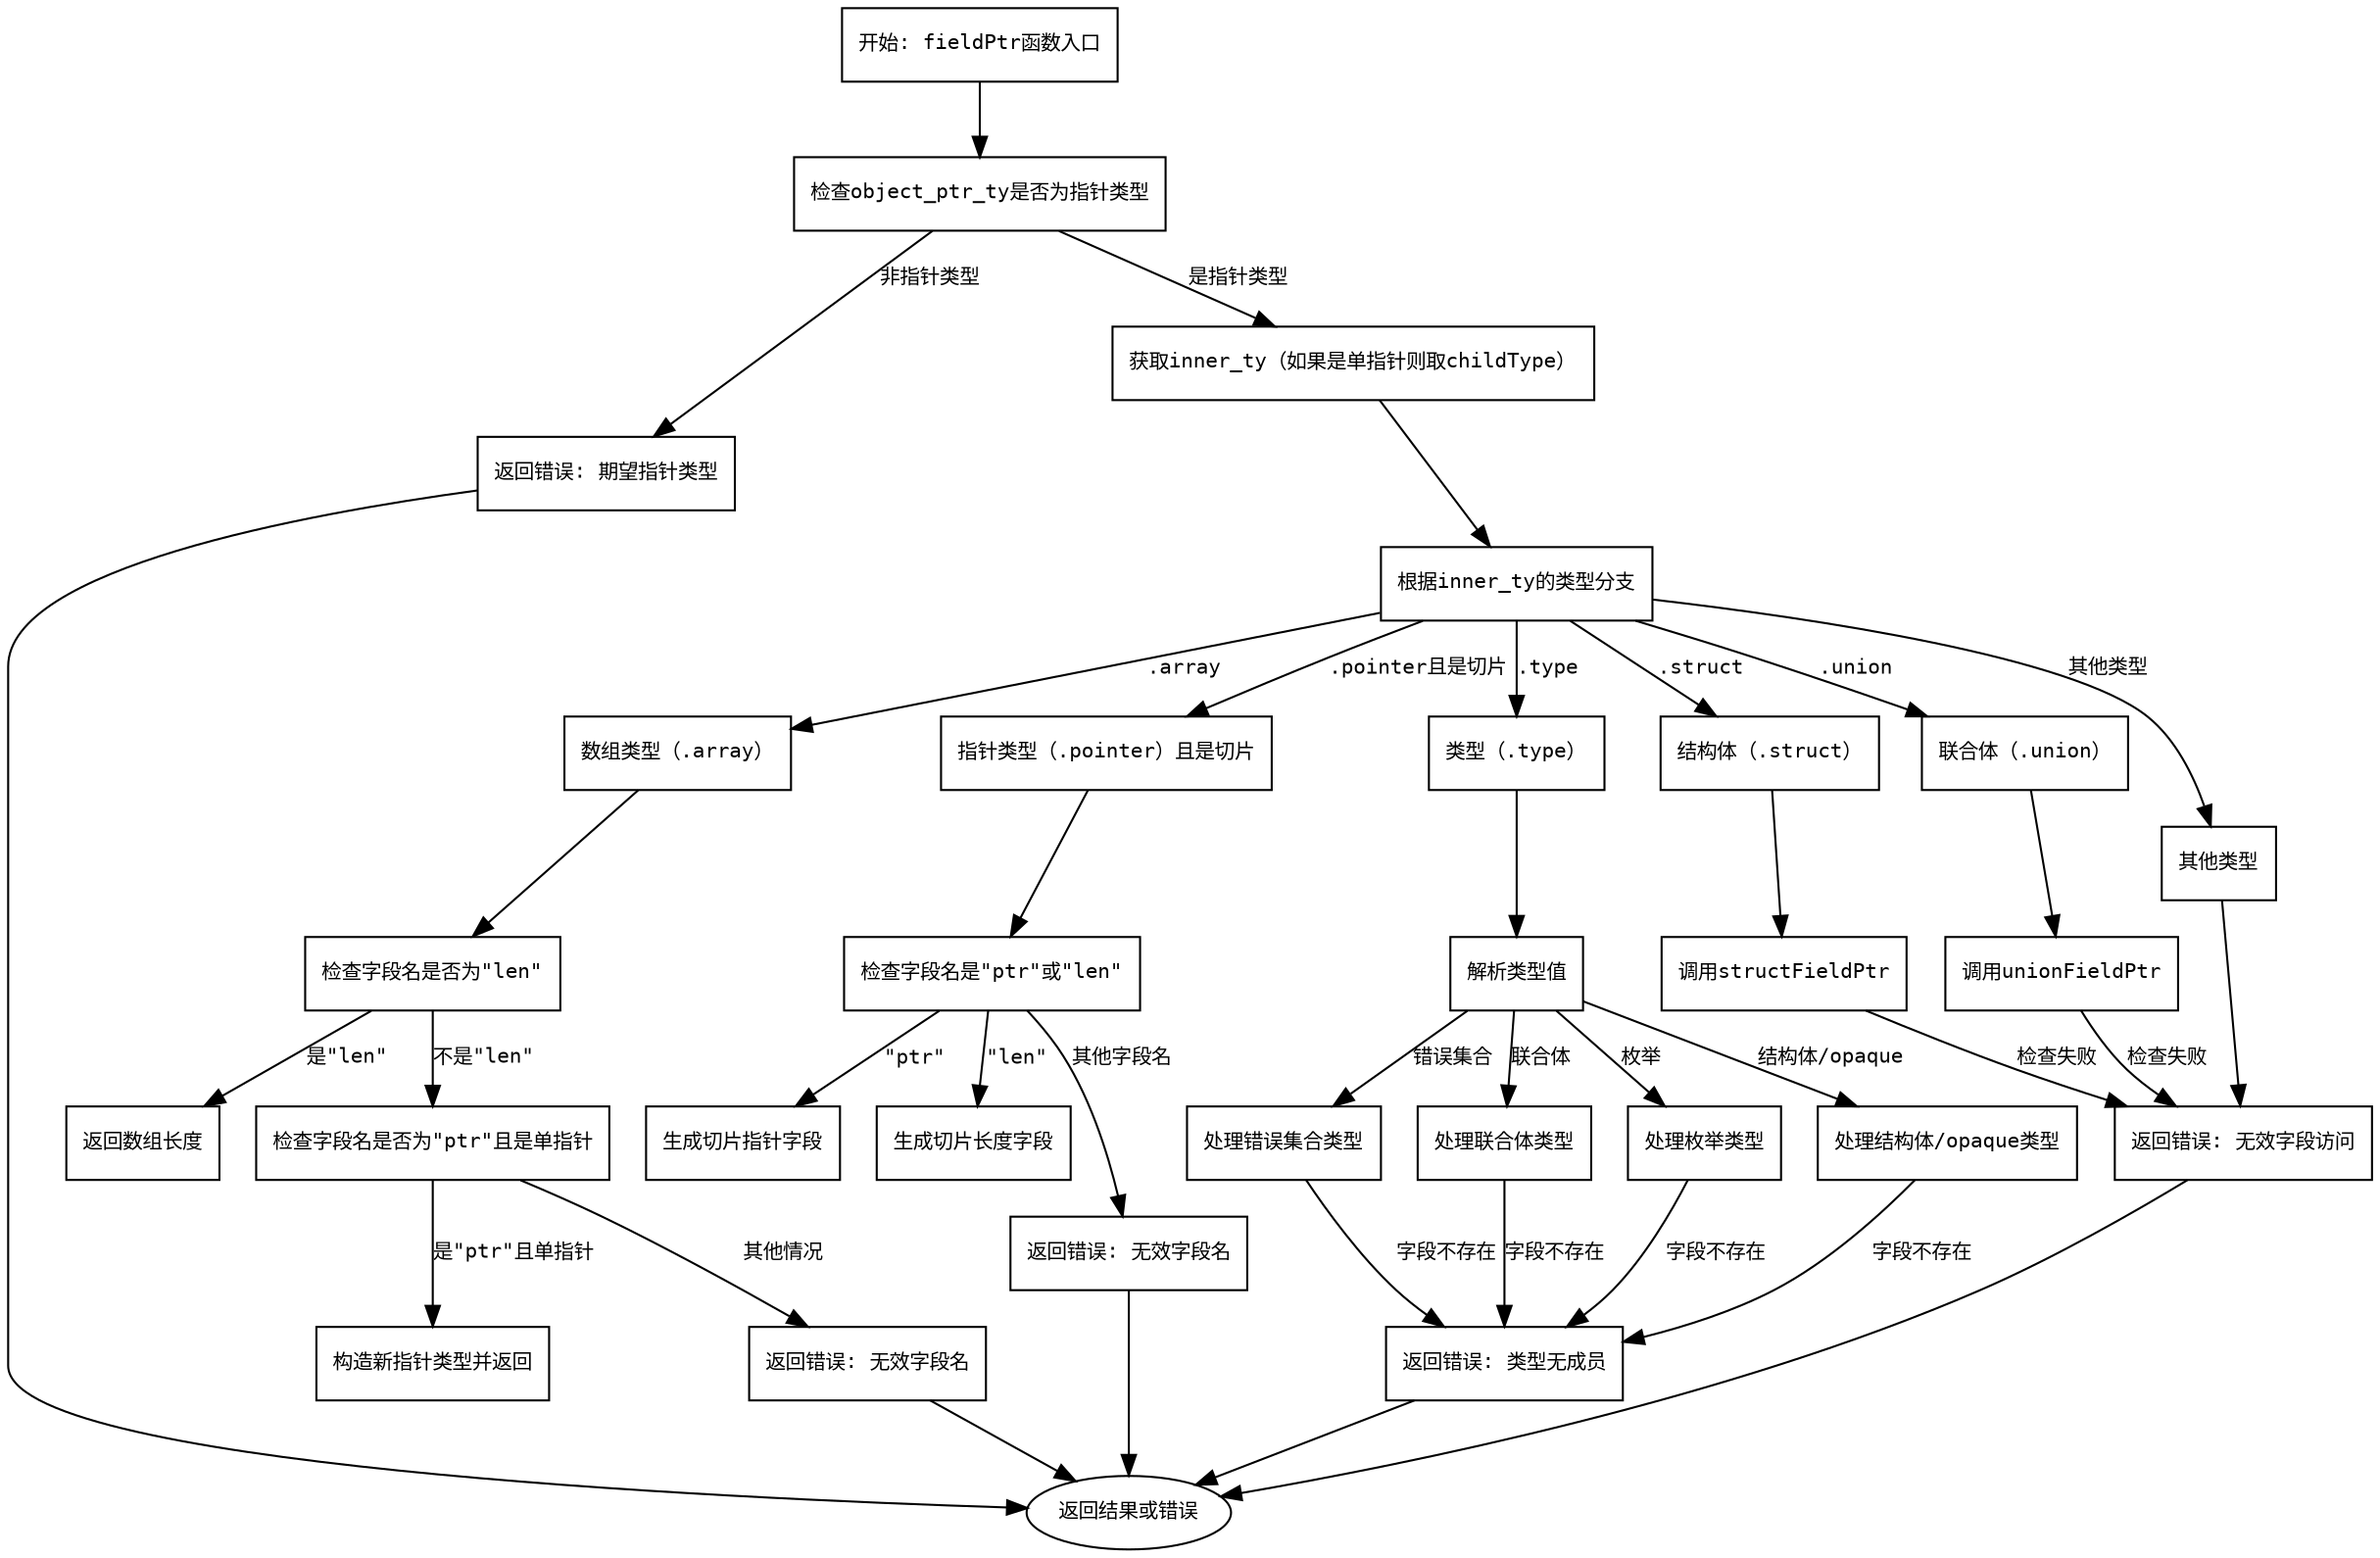 
digraph fieldPtr_flowchart {
    node [shape=rectangle, fontname="Courier", fontsize=10];
    edge [fontname="Courier", fontsize=10];

    start [label="开始: fieldPtr函数入口"];
    check_ptr_type [label="检查object_ptr_ty是否为指针类型"];
    error_ptr_expected [label="返回错误: 期望指针类型"];
    get_inner_ty [label="获取inner_ty（如果是单指针则取childType）"];
    switch_type [label="根据inner_ty的类型分支"];

    // Array分支
    array_case [label="数组类型（.array）"];
    check_len [label="检查字段名是否为\"len\""];
    return_len [label="返回数组长度"];
    check_ptr_field [label="检查字段名是否为\"ptr\"且是单指针"];
    create_ptr_type [label="构造新指针类型并返回"];
    array_error [label="返回错误: 无效字段名"];

    // Slice指针分支
    pointer_case [label="指针类型（.pointer）且是切片"];
    check_slice_ptr [label="检查字段名是\"ptr\"或\"len\""];
    create_slice_ptr [label="生成切片指针字段"];
    create_slice_len [label="生成切片长度字段"];
    slice_error [label="返回错误: 无效字段名"];

    // Type分支
    type_case [label="类型（.type）"];
    resolve_type_value [label="解析类型值"];
    handle_error_set [label="处理错误集合类型"];
    handle_union [label="处理联合体类型"];
    handle_enum [label="处理枚举类型"];
    handle_struct [label="处理结构体/opaque类型"];
    type_error [label="返回错误: 类型无成员"];

    // 结构体/联合体分支
    struct_case [label="结构体（.struct）"];
    union_case [label="联合体（.union）"];
    get_struct_field [label="调用structFieldPtr"];
    get_union_field [label="调用unionFieldPtr"];

    // 默认分支
    default_case [label="其他类型"];
    invalid_access [label="返回错误: 无效字段访问"];

    // 连接节点
    start -> check_ptr_type;
    check_ptr_type -> error_ptr_expected [label="非指针类型"];
    check_ptr_type -> get_inner_ty [label="是指针类型"];
    get_inner_ty -> switch_type;

    switch_type -> array_case [label=".array"];
    array_case -> check_len;
    check_len -> return_len [label="是\"len\""];
    check_len -> check_ptr_field [label="不是\"len\""];
    check_ptr_field -> create_ptr_type [label="是\"ptr\"且单指针"];
    check_ptr_field -> array_error [label="其他情况"];
    
    switch_type -> pointer_case [label=".pointer且是切片"];
    pointer_case -> check_slice_ptr;
    check_slice_ptr -> create_slice_ptr [label="\"ptr\""];
    check_slice_ptr -> create_slice_len [label="\"len\""];
    check_slice_ptr -> slice_error [label="其他字段名"];

    switch_type -> type_case [label=".type"];
    type_case -> resolve_type_value;
    resolve_type_value -> handle_error_set [label="错误集合"];
    resolve_type_value -> handle_union [label="联合体"];
    resolve_type_value -> handle_enum [label="枚举"];
    resolve_type_value -> handle_struct [label="结构体/opaque"];
    handle_error_set -> type_error [label="字段不存在"];
    handle_union -> type_error [label="字段不存在"];
    handle_enum -> type_error [label="字段不存在"];
    handle_struct -> type_error [label="字段不存在"];

    switch_type -> struct_case [label=".struct"];
    struct_case -> get_struct_field;
    get_struct_field -> invalid_access [label="检查失败"];

    switch_type -> union_case [label=".union"];
    union_case -> get_union_field;
    get_union_field -> invalid_access [label="检查失败"];

    switch_type -> default_case [label="其他类型"];
    default_case -> invalid_access;

    // 错误节点集中连接
    error_ptr_expected -> end;
    array_error -> end;
    slice_error -> end;
    type_error -> end;
    invalid_access -> end;

    end [label="返回结果或错误", shape=ellipse];
}
